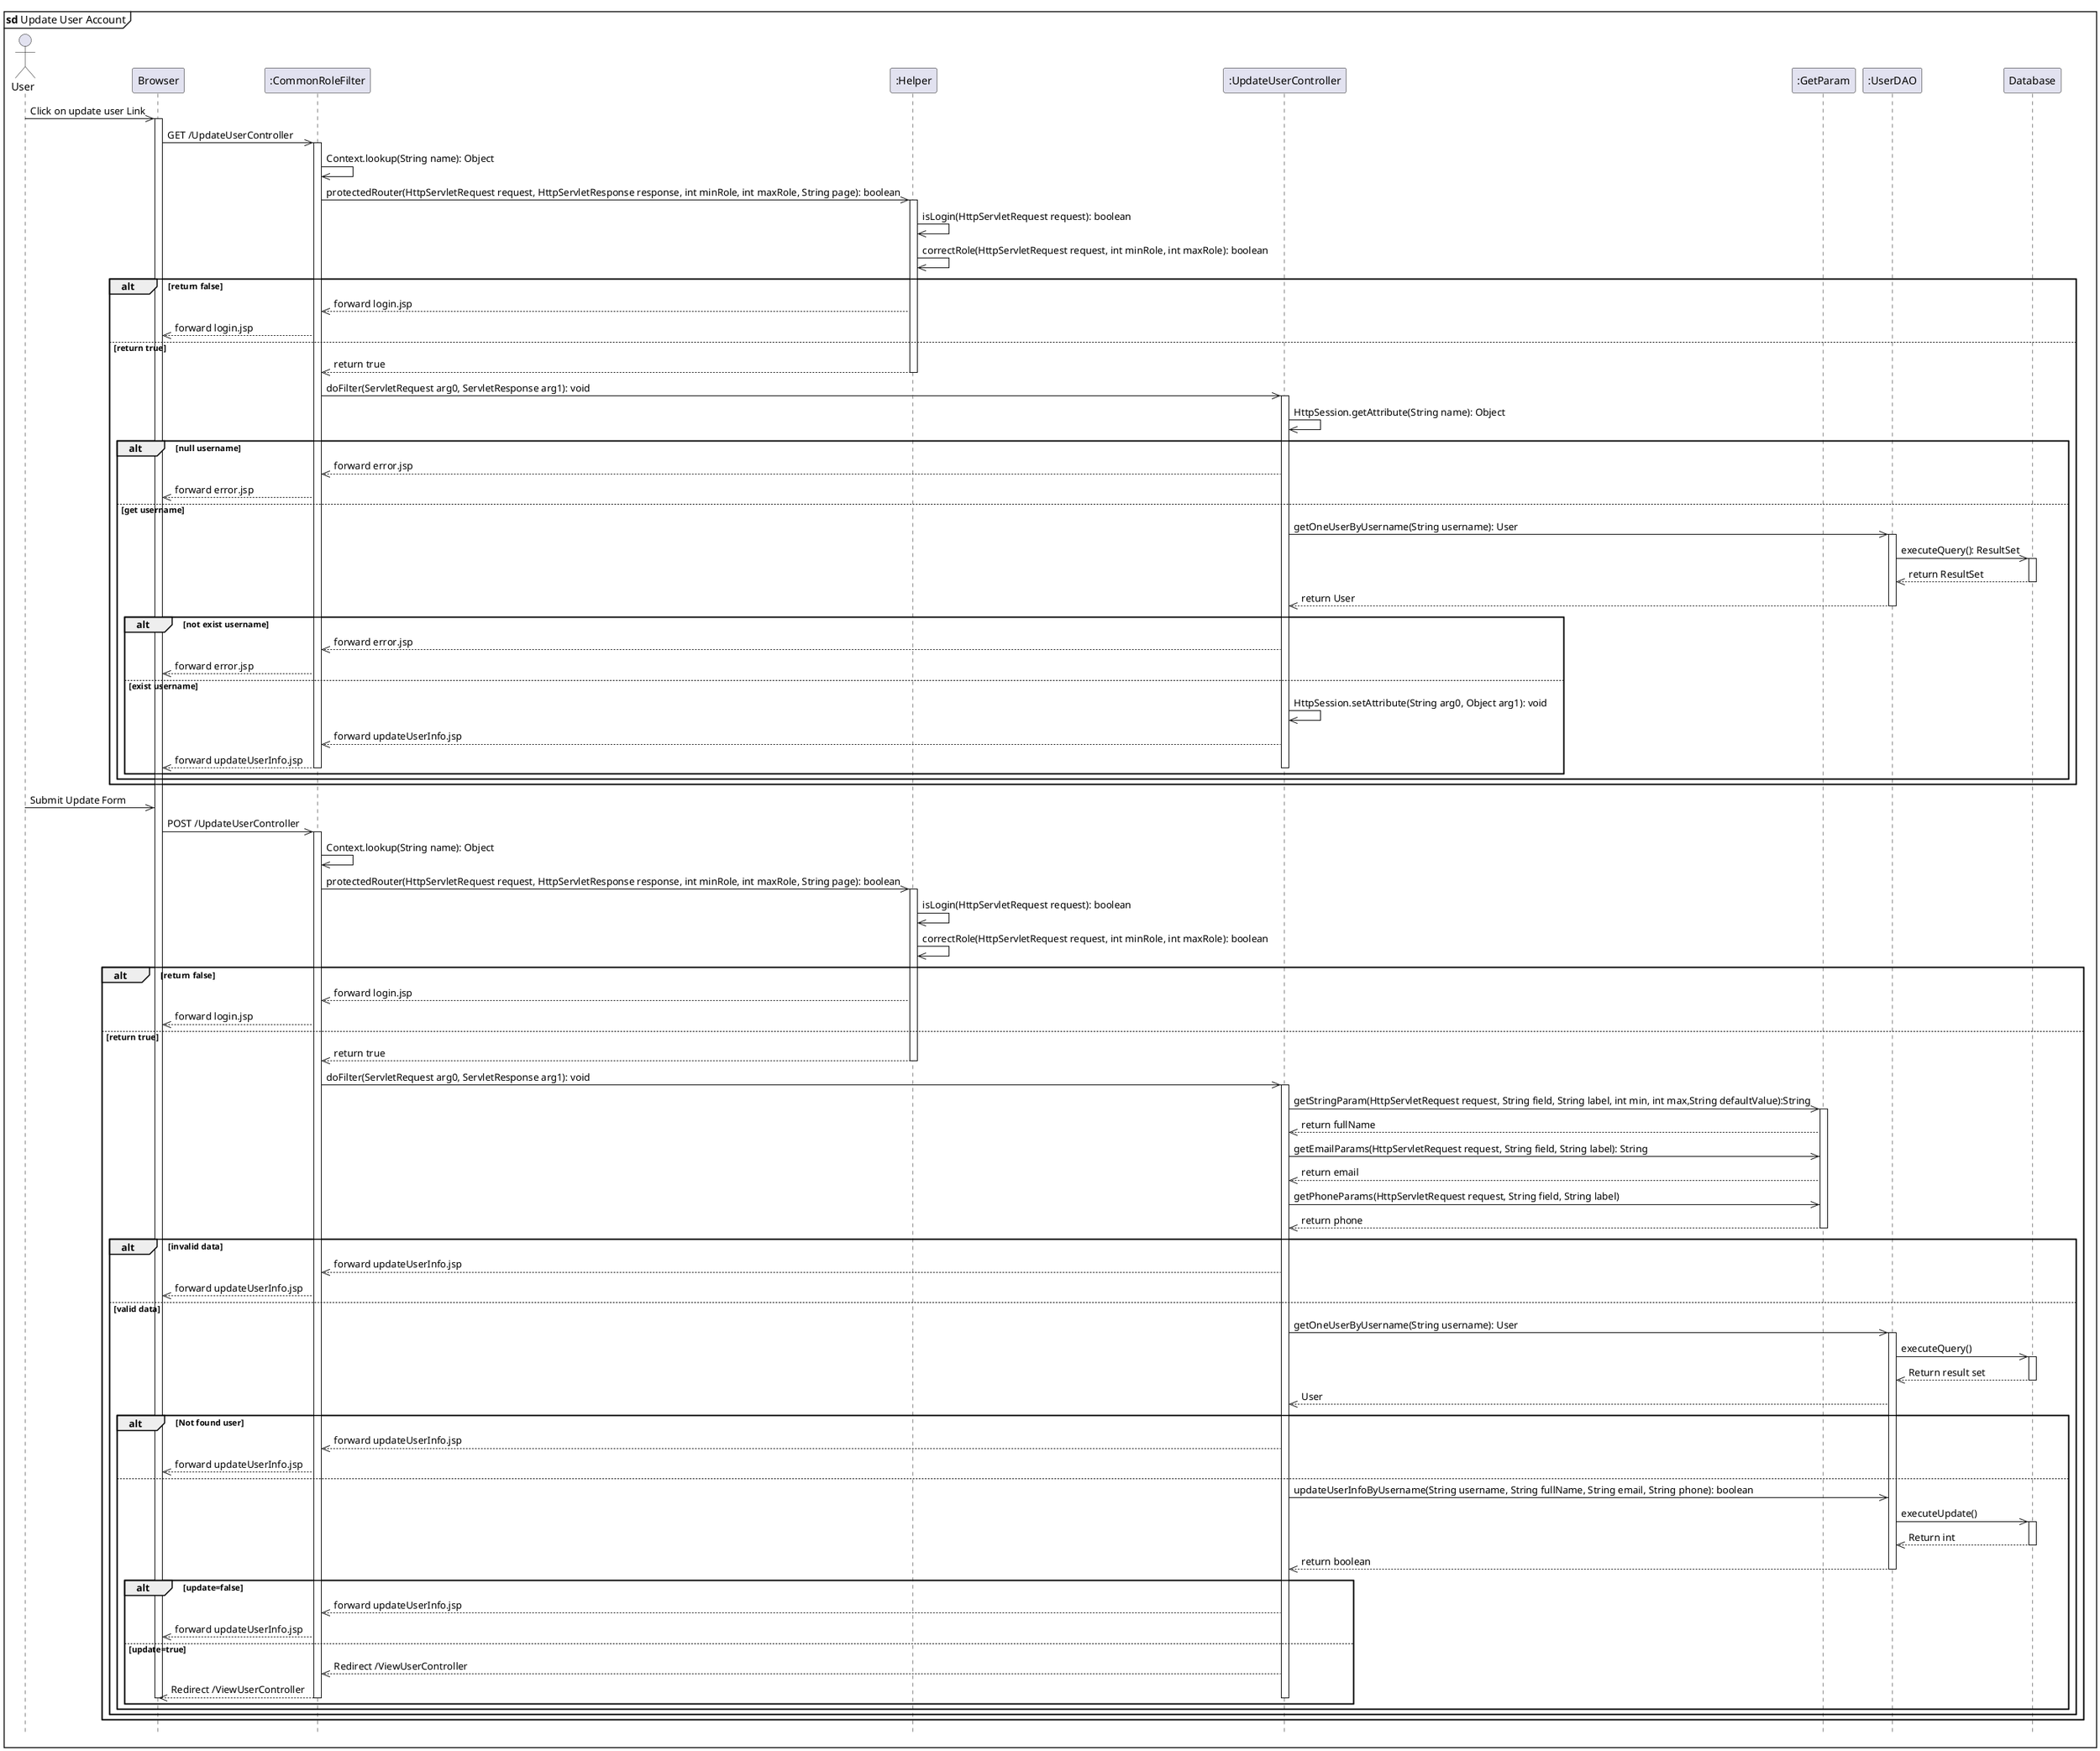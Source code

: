 @startuml updateAccount

hide footbox
mainframe <b>sd</b> Update User Account
actor User
participant "Browser" as Browser
participant ":CommonRoleFilter" as CommonRoleFilter
participant ":Helper" as Helper
participant ":UpdateUserController" as UpdateUserController
participant ":GetParam" as GetParam
participant ":UserDAO" as UserDao
participant "Database" as DB

User ->> Browser: Click on update user Link
activate Browser
Browser ->> CommonRoleFilter: GET /UpdateUserController
activate CommonRoleFilter
CommonRoleFilter ->> CommonRoleFilter: Context.lookup(String name): Object
CommonRoleFilter ->> Helper: protectedRouter(HttpServletRequest request, HttpServletResponse response, int minRole, int maxRole, String page): boolean
activate Helper
Helper ->> Helper: isLogin(HttpServletRequest request): boolean
Helper ->> Helper: correctRole(HttpServletRequest request, int minRole, int maxRole): boolean
alt return false 
    Helper -->> CommonRoleFilter: forward login.jsp
    CommonRoleFilter -->> Browser: forward login.jsp
else return true
    Helper -->> CommonRoleFilter: return true
    deactivate Helper
    CommonRoleFilter ->> UpdateUserController: doFilter(ServletRequest arg0, ServletResponse arg1): void
    activate UpdateUserController
    UpdateUserController ->> UpdateUserController: HttpSession.getAttribute(String name): Object
    alt null username
        UpdateUserController -->> CommonRoleFilter: forward error.jsp
        CommonRoleFilter -->> Browser: forward error.jsp
    else get username
        UpdateUserController ->> UserDao: getOneUserByUsername(String username): User
        activate UserDao
        UserDao ->> DB: executeQuery(): ResultSet
        activate DB
        DB -->> UserDao: return ResultSet
        deactivate DB
        UserDao -->> UpdateUserController: return User
        deactivate UserDao
        alt not exist username
            UpdateUserController -->> CommonRoleFilter: forward error.jsp
            CommonRoleFilter -->> Browser: forward error.jsp
        else exist username
            UpdateUserController ->> UpdateUserController: HttpSession.setAttribute(String arg0, Object arg1): void
            UpdateUserController -->> CommonRoleFilter: forward updateUserInfo.jsp
            CommonRoleFilter -->> Browser: forward updateUserInfo.jsp
        deactivate UpdateUserController
        deactivate CommonRoleFilter
    end
    end
end


User ->> Browser: Submit Update Form
Browser ->> CommonRoleFilter: POST /UpdateUserController
activate CommonRoleFilter
CommonRoleFilter ->> CommonRoleFilter: Context.lookup(String name): Object
CommonRoleFilter ->> Helper: protectedRouter(HttpServletRequest request, HttpServletResponse response, int minRole, int maxRole, String page): boolean
activate Helper
Helper ->> Helper: isLogin(HttpServletRequest request): boolean
Helper ->> Helper: correctRole(HttpServletRequest request, int minRole, int maxRole): boolean
alt return false 
    Helper -->> CommonRoleFilter: forward login.jsp
    CommonRoleFilter -->> Browser: forward login.jsp
else return true
    Helper -->> CommonRoleFilter: return true
    deactivate Helper
    CommonRoleFilter ->> UpdateUserController: doFilter(ServletRequest arg0, ServletResponse arg1): void
    activate UpdateUserController
    UpdateUserController ->> GetParam: getStringParam(HttpServletRequest request, String field, String label, int min, int max,String defaultValue):String
    activate GetParam
    GetParam --->> UpdateUserController: return fullName
    UpdateUserController ->> GetParam: getEmailParams(HttpServletRequest request, String field, String label): String
    GetParam --->> UpdateUserController: return email
    UpdateUserController ->> GetParam: getPhoneParams(HttpServletRequest request, String field, String label)
    GetParam --->> UpdateUserController: return phone
    deactivate GetParam
    alt invalid data
        UpdateUserController -->> CommonRoleFilter: forward updateUserInfo.jsp
        CommonRoleFilter -->> Browser: forward updateUserInfo.jsp
    else valid data
        UpdateUserController ->> UserDao: getOneUserByUsername(String username): User
        activate UserDao
        UserDao ->> DB: executeQuery()
        activate DB
        DB -->> UserDao: Return result set
        deactivate DB
        UserDao -->> UpdateUserController: User
        alt Not found user
            UpdateUserController -->> CommonRoleFilter: forward updateUserInfo.jsp
            CommonRoleFilter -->> Browser: forward updateUserInfo.jsp
        else
            UpdateUserController ->> UserDao: updateUserInfoByUsername(String username, String fullName, String email, String phone): boolean
            UserDao ->> DB: executeUpdate()
            activate DB
            DB -->> UserDao: Return int
            deactivate DB
            UserDao -->> UpdateUserController: return boolean
            deactivate UserDao
            alt update=false
                UpdateUserController -->> CommonRoleFilter: forward updateUserInfo.jsp
                CommonRoleFilter -->> Browser: forward updateUserInfo.jsp
            else  update=true
                UpdateUserController -->> CommonRoleFilter: Redirect /ViewUserController 
                CommonRoleFilter -->> Browser: Redirect /ViewUserController 
                deactivate CommonRoleFilter
                deactivate UpdateUserController
                deactivate Browser
            end
        end
    end
end
@enduml